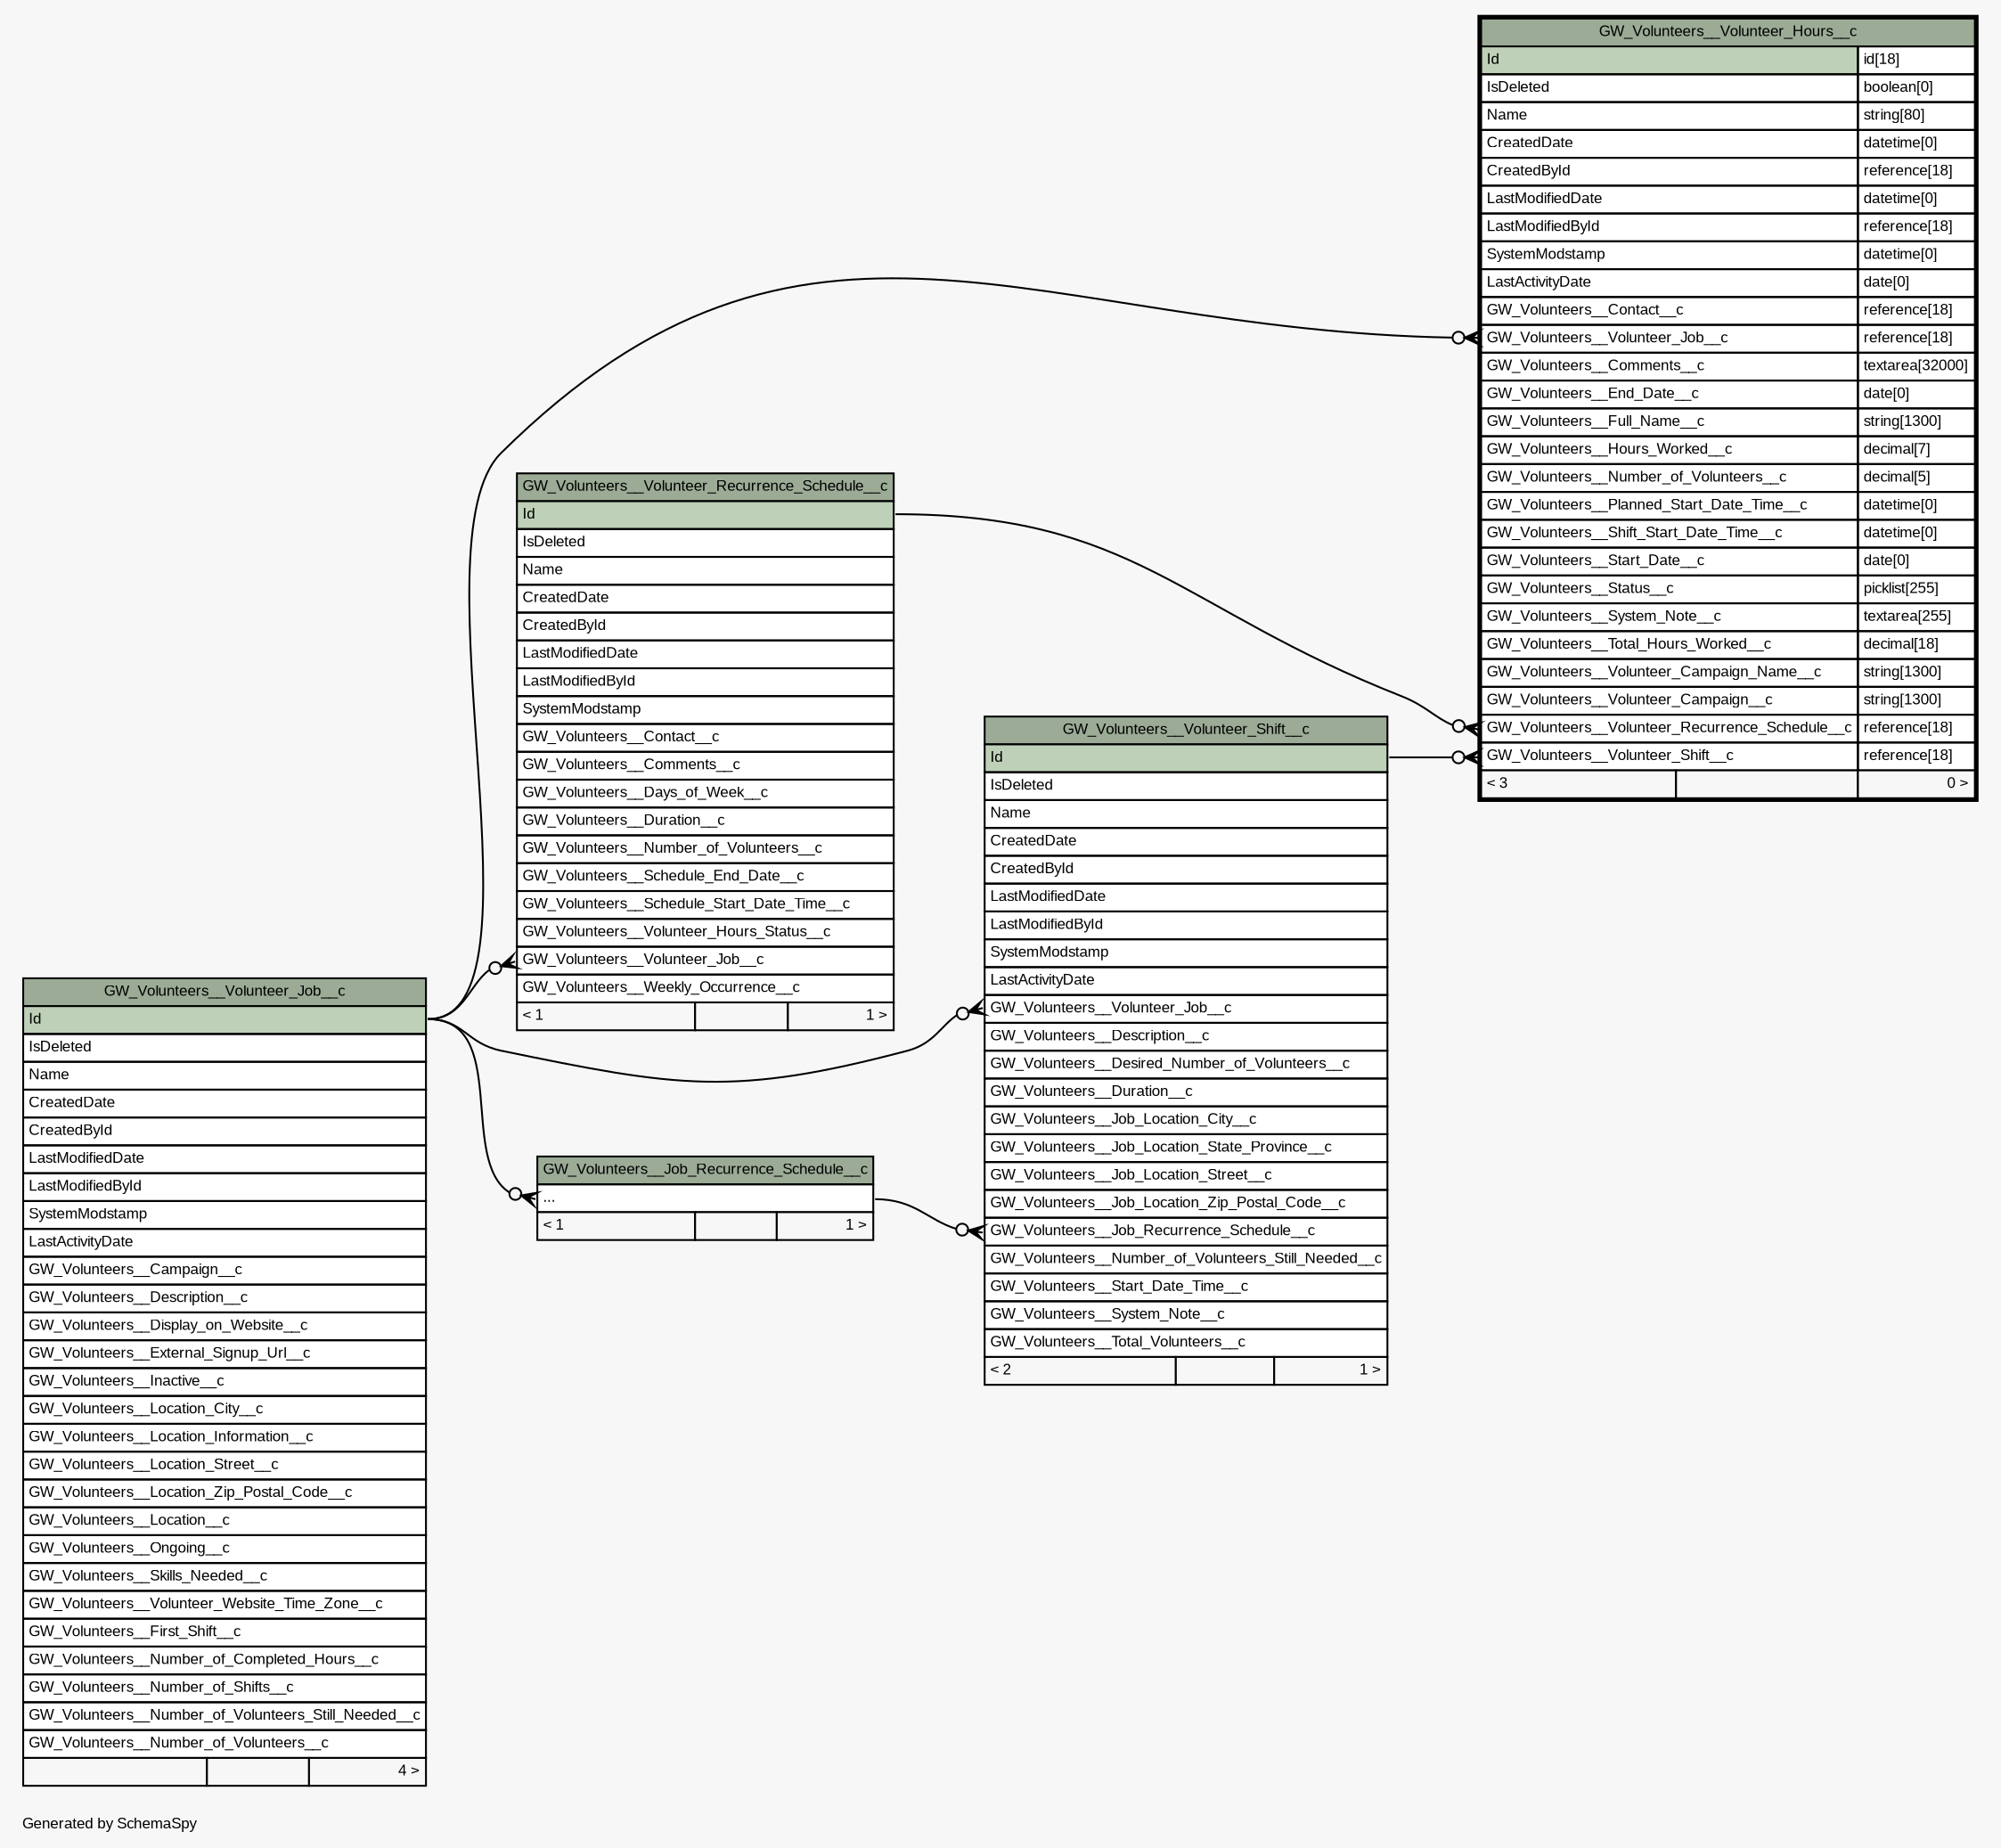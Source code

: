 // dot 2.40.1 on Mac OS X 10.12.6
// SchemaSpy rev 590
digraph "twoDegreesRelationshipsDiagram" {
  graph [
    rankdir="RL"
    bgcolor="#f7f7f7"
    label="\nGenerated by SchemaSpy"
    labeljust="l"
    nodesep="0.18"
    ranksep="0.46"
    fontname="Arial"
    fontsize="8"
  ];
  node [
    fontname="Arial"
    fontsize="8"
    shape="plaintext"
  ];
  edge [
    arrowsize="0.8"
  ];
  "GW_Volunteers__Job_Recurrence_Schedule__c":"elipses":w -> "GW_Volunteers__Volunteer_Job__c":"Id":e [arrowhead=none dir=back arrowtail=crowodot];
  "GW_Volunteers__Volunteer_Hours__c":"GW_Volunteers__Volunteer_Job__c":w -> "GW_Volunteers__Volunteer_Job__c":"Id":e [arrowhead=none dir=back arrowtail=crowodot];
  "GW_Volunteers__Volunteer_Hours__c":"GW_Volunteers__Volunteer_Recurrence_Schedule__c":w -> "GW_Volunteers__Volunteer_Recurrence_Schedule__c":"Id":e [arrowhead=none dir=back arrowtail=crowodot];
  "GW_Volunteers__Volunteer_Hours__c":"GW_Volunteers__Volunteer_Shift__c":w -> "GW_Volunteers__Volunteer_Shift__c":"Id":e [arrowhead=none dir=back arrowtail=crowodot];
  "GW_Volunteers__Volunteer_Recurrence_Schedule__c":"GW_Volunteers__Volunteer_Job__c":w -> "GW_Volunteers__Volunteer_Job__c":"Id":e [arrowhead=none dir=back arrowtail=crowodot];
  "GW_Volunteers__Volunteer_Shift__c":"GW_Volunteers__Job_Recurrence_Schedule__c":w -> "GW_Volunteers__Job_Recurrence_Schedule__c":"elipses":e [arrowhead=none dir=back arrowtail=crowodot];
  "GW_Volunteers__Volunteer_Shift__c":"GW_Volunteers__Volunteer_Job__c":w -> "GW_Volunteers__Volunteer_Job__c":"Id":e [arrowhead=none dir=back arrowtail=crowodot];
  "GW_Volunteers__Job_Recurrence_Schedule__c" [
    label=<
    <TABLE BORDER="0" CELLBORDER="1" CELLSPACING="0" BGCOLOR="#ffffff">
      <TR><TD COLSPAN="3" BGCOLOR="#9bab96" ALIGN="CENTER">GW_Volunteers__Job_Recurrence_Schedule__c</TD></TR>
      <TR><TD PORT="elipses" COLSPAN="3" ALIGN="LEFT">...</TD></TR>
      <TR><TD ALIGN="LEFT" BGCOLOR="#f7f7f7">&lt; 1</TD><TD ALIGN="RIGHT" BGCOLOR="#f7f7f7">  </TD><TD ALIGN="RIGHT" BGCOLOR="#f7f7f7">1 &gt;</TD></TR>
    </TABLE>>
    URL="GW_Volunteers__Job_Recurrence_Schedule__c.html"
    tooltip="GW_Volunteers__Job_Recurrence_Schedule__c"
  ];
  "GW_Volunteers__Volunteer_Hours__c" [
    label=<
    <TABLE BORDER="2" CELLBORDER="1" CELLSPACING="0" BGCOLOR="#ffffff">
      <TR><TD COLSPAN="3" BGCOLOR="#9bab96" ALIGN="CENTER">GW_Volunteers__Volunteer_Hours__c</TD></TR>
      <TR><TD PORT="Id" COLSPAN="2" BGCOLOR="#bed1b8" ALIGN="LEFT">Id</TD><TD PORT="Id.type" ALIGN="LEFT">id[18]</TD></TR>
      <TR><TD PORT="IsDeleted" COLSPAN="2" ALIGN="LEFT">IsDeleted</TD><TD PORT="IsDeleted.type" ALIGN="LEFT">boolean[0]</TD></TR>
      <TR><TD PORT="Name" COLSPAN="2" ALIGN="LEFT">Name</TD><TD PORT="Name.type" ALIGN="LEFT">string[80]</TD></TR>
      <TR><TD PORT="CreatedDate" COLSPAN="2" ALIGN="LEFT">CreatedDate</TD><TD PORT="CreatedDate.type" ALIGN="LEFT">datetime[0]</TD></TR>
      <TR><TD PORT="CreatedById" COLSPAN="2" ALIGN="LEFT">CreatedById</TD><TD PORT="CreatedById.type" ALIGN="LEFT">reference[18]</TD></TR>
      <TR><TD PORT="LastModifiedDate" COLSPAN="2" ALIGN="LEFT">LastModifiedDate</TD><TD PORT="LastModifiedDate.type" ALIGN="LEFT">datetime[0]</TD></TR>
      <TR><TD PORT="LastModifiedById" COLSPAN="2" ALIGN="LEFT">LastModifiedById</TD><TD PORT="LastModifiedById.type" ALIGN="LEFT">reference[18]</TD></TR>
      <TR><TD PORT="SystemModstamp" COLSPAN="2" ALIGN="LEFT">SystemModstamp</TD><TD PORT="SystemModstamp.type" ALIGN="LEFT">datetime[0]</TD></TR>
      <TR><TD PORT="LastActivityDate" COLSPAN="2" ALIGN="LEFT">LastActivityDate</TD><TD PORT="LastActivityDate.type" ALIGN="LEFT">date[0]</TD></TR>
      <TR><TD PORT="GW_Volunteers__Contact__c" COLSPAN="2" ALIGN="LEFT">GW_Volunteers__Contact__c</TD><TD PORT="GW_Volunteers__Contact__c.type" ALIGN="LEFT">reference[18]</TD></TR>
      <TR><TD PORT="GW_Volunteers__Volunteer_Job__c" COLSPAN="2" ALIGN="LEFT">GW_Volunteers__Volunteer_Job__c</TD><TD PORT="GW_Volunteers__Volunteer_Job__c.type" ALIGN="LEFT">reference[18]</TD></TR>
      <TR><TD PORT="GW_Volunteers__Comments__c" COLSPAN="2" ALIGN="LEFT">GW_Volunteers__Comments__c</TD><TD PORT="GW_Volunteers__Comments__c.type" ALIGN="LEFT">textarea[32000]</TD></TR>
      <TR><TD PORT="GW_Volunteers__End_Date__c" COLSPAN="2" ALIGN="LEFT">GW_Volunteers__End_Date__c</TD><TD PORT="GW_Volunteers__End_Date__c.type" ALIGN="LEFT">date[0]</TD></TR>
      <TR><TD PORT="GW_Volunteers__Full_Name__c" COLSPAN="2" ALIGN="LEFT">GW_Volunteers__Full_Name__c</TD><TD PORT="GW_Volunteers__Full_Name__c.type" ALIGN="LEFT">string[1300]</TD></TR>
      <TR><TD PORT="GW_Volunteers__Hours_Worked__c" COLSPAN="2" ALIGN="LEFT">GW_Volunteers__Hours_Worked__c</TD><TD PORT="GW_Volunteers__Hours_Worked__c.type" ALIGN="LEFT">decimal[7]</TD></TR>
      <TR><TD PORT="GW_Volunteers__Number_of_Volunteers__c" COLSPAN="2" ALIGN="LEFT">GW_Volunteers__Number_of_Volunteers__c</TD><TD PORT="GW_Volunteers__Number_of_Volunteers__c.type" ALIGN="LEFT">decimal[5]</TD></TR>
      <TR><TD PORT="GW_Volunteers__Planned_Start_Date_Time__c" COLSPAN="2" ALIGN="LEFT">GW_Volunteers__Planned_Start_Date_Time__c</TD><TD PORT="GW_Volunteers__Planned_Start_Date_Time__c.type" ALIGN="LEFT">datetime[0]</TD></TR>
      <TR><TD PORT="GW_Volunteers__Shift_Start_Date_Time__c" COLSPAN="2" ALIGN="LEFT">GW_Volunteers__Shift_Start_Date_Time__c</TD><TD PORT="GW_Volunteers__Shift_Start_Date_Time__c.type" ALIGN="LEFT">datetime[0]</TD></TR>
      <TR><TD PORT="GW_Volunteers__Start_Date__c" COLSPAN="2" ALIGN="LEFT">GW_Volunteers__Start_Date__c</TD><TD PORT="GW_Volunteers__Start_Date__c.type" ALIGN="LEFT">date[0]</TD></TR>
      <TR><TD PORT="GW_Volunteers__Status__c" COLSPAN="2" ALIGN="LEFT">GW_Volunteers__Status__c</TD><TD PORT="GW_Volunteers__Status__c.type" ALIGN="LEFT">picklist[255]</TD></TR>
      <TR><TD PORT="GW_Volunteers__System_Note__c" COLSPAN="2" ALIGN="LEFT">GW_Volunteers__System_Note__c</TD><TD PORT="GW_Volunteers__System_Note__c.type" ALIGN="LEFT">textarea[255]</TD></TR>
      <TR><TD PORT="GW_Volunteers__Total_Hours_Worked__c" COLSPAN="2" ALIGN="LEFT">GW_Volunteers__Total_Hours_Worked__c</TD><TD PORT="GW_Volunteers__Total_Hours_Worked__c.type" ALIGN="LEFT">decimal[18]</TD></TR>
      <TR><TD PORT="GW_Volunteers__Volunteer_Campaign_Name__c" COLSPAN="2" ALIGN="LEFT">GW_Volunteers__Volunteer_Campaign_Name__c</TD><TD PORT="GW_Volunteers__Volunteer_Campaign_Name__c.type" ALIGN="LEFT">string[1300]</TD></TR>
      <TR><TD PORT="GW_Volunteers__Volunteer_Campaign__c" COLSPAN="2" ALIGN="LEFT">GW_Volunteers__Volunteer_Campaign__c</TD><TD PORT="GW_Volunteers__Volunteer_Campaign__c.type" ALIGN="LEFT">string[1300]</TD></TR>
      <TR><TD PORT="GW_Volunteers__Volunteer_Recurrence_Schedule__c" COLSPAN="2" ALIGN="LEFT">GW_Volunteers__Volunteer_Recurrence_Schedule__c</TD><TD PORT="GW_Volunteers__Volunteer_Recurrence_Schedule__c.type" ALIGN="LEFT">reference[18]</TD></TR>
      <TR><TD PORT="GW_Volunteers__Volunteer_Shift__c" COLSPAN="2" ALIGN="LEFT">GW_Volunteers__Volunteer_Shift__c</TD><TD PORT="GW_Volunteers__Volunteer_Shift__c.type" ALIGN="LEFT">reference[18]</TD></TR>
      <TR><TD ALIGN="LEFT" BGCOLOR="#f7f7f7">&lt; 3</TD><TD ALIGN="RIGHT" BGCOLOR="#f7f7f7">  </TD><TD ALIGN="RIGHT" BGCOLOR="#f7f7f7">0 &gt;</TD></TR>
    </TABLE>>
    URL="GW_Volunteers__Volunteer_Hours__c.html"
    tooltip="GW_Volunteers__Volunteer_Hours__c"
  ];
  "GW_Volunteers__Volunteer_Job__c" [
    label=<
    <TABLE BORDER="0" CELLBORDER="1" CELLSPACING="0" BGCOLOR="#ffffff">
      <TR><TD COLSPAN="3" BGCOLOR="#9bab96" ALIGN="CENTER">GW_Volunteers__Volunteer_Job__c</TD></TR>
      <TR><TD PORT="Id" COLSPAN="3" BGCOLOR="#bed1b8" ALIGN="LEFT">Id</TD></TR>
      <TR><TD PORT="IsDeleted" COLSPAN="3" ALIGN="LEFT">IsDeleted</TD></TR>
      <TR><TD PORT="Name" COLSPAN="3" ALIGN="LEFT">Name</TD></TR>
      <TR><TD PORT="CreatedDate" COLSPAN="3" ALIGN="LEFT">CreatedDate</TD></TR>
      <TR><TD PORT="CreatedById" COLSPAN="3" ALIGN="LEFT">CreatedById</TD></TR>
      <TR><TD PORT="LastModifiedDate" COLSPAN="3" ALIGN="LEFT">LastModifiedDate</TD></TR>
      <TR><TD PORT="LastModifiedById" COLSPAN="3" ALIGN="LEFT">LastModifiedById</TD></TR>
      <TR><TD PORT="SystemModstamp" COLSPAN="3" ALIGN="LEFT">SystemModstamp</TD></TR>
      <TR><TD PORT="LastActivityDate" COLSPAN="3" ALIGN="LEFT">LastActivityDate</TD></TR>
      <TR><TD PORT="GW_Volunteers__Campaign__c" COLSPAN="3" ALIGN="LEFT">GW_Volunteers__Campaign__c</TD></TR>
      <TR><TD PORT="GW_Volunteers__Description__c" COLSPAN="3" ALIGN="LEFT">GW_Volunteers__Description__c</TD></TR>
      <TR><TD PORT="GW_Volunteers__Display_on_Website__c" COLSPAN="3" ALIGN="LEFT">GW_Volunteers__Display_on_Website__c</TD></TR>
      <TR><TD PORT="GW_Volunteers__External_Signup_Url__c" COLSPAN="3" ALIGN="LEFT">GW_Volunteers__External_Signup_Url__c</TD></TR>
      <TR><TD PORT="GW_Volunteers__Inactive__c" COLSPAN="3" ALIGN="LEFT">GW_Volunteers__Inactive__c</TD></TR>
      <TR><TD PORT="GW_Volunteers__Location_City__c" COLSPAN="3" ALIGN="LEFT">GW_Volunteers__Location_City__c</TD></TR>
      <TR><TD PORT="GW_Volunteers__Location_Information__c" COLSPAN="3" ALIGN="LEFT">GW_Volunteers__Location_Information__c</TD></TR>
      <TR><TD PORT="GW_Volunteers__Location_Street__c" COLSPAN="3" ALIGN="LEFT">GW_Volunteers__Location_Street__c</TD></TR>
      <TR><TD PORT="GW_Volunteers__Location_Zip_Postal_Code__c" COLSPAN="3" ALIGN="LEFT">GW_Volunteers__Location_Zip_Postal_Code__c</TD></TR>
      <TR><TD PORT="GW_Volunteers__Location__c" COLSPAN="3" ALIGN="LEFT">GW_Volunteers__Location__c</TD></TR>
      <TR><TD PORT="GW_Volunteers__Ongoing__c" COLSPAN="3" ALIGN="LEFT">GW_Volunteers__Ongoing__c</TD></TR>
      <TR><TD PORT="GW_Volunteers__Skills_Needed__c" COLSPAN="3" ALIGN="LEFT">GW_Volunteers__Skills_Needed__c</TD></TR>
      <TR><TD PORT="GW_Volunteers__Volunteer_Website_Time_Zone__c" COLSPAN="3" ALIGN="LEFT">GW_Volunteers__Volunteer_Website_Time_Zone__c</TD></TR>
      <TR><TD PORT="GW_Volunteers__First_Shift__c" COLSPAN="3" ALIGN="LEFT">GW_Volunteers__First_Shift__c</TD></TR>
      <TR><TD PORT="GW_Volunteers__Number_of_Completed_Hours__c" COLSPAN="3" ALIGN="LEFT">GW_Volunteers__Number_of_Completed_Hours__c</TD></TR>
      <TR><TD PORT="GW_Volunteers__Number_of_Shifts__c" COLSPAN="3" ALIGN="LEFT">GW_Volunteers__Number_of_Shifts__c</TD></TR>
      <TR><TD PORT="GW_Volunteers__Number_of_Volunteers_Still_Needed__c" COLSPAN="3" ALIGN="LEFT">GW_Volunteers__Number_of_Volunteers_Still_Needed__c</TD></TR>
      <TR><TD PORT="GW_Volunteers__Number_of_Volunteers__c" COLSPAN="3" ALIGN="LEFT">GW_Volunteers__Number_of_Volunteers__c</TD></TR>
      <TR><TD ALIGN="LEFT" BGCOLOR="#f7f7f7">  </TD><TD ALIGN="RIGHT" BGCOLOR="#f7f7f7">  </TD><TD ALIGN="RIGHT" BGCOLOR="#f7f7f7">4 &gt;</TD></TR>
    </TABLE>>
    URL="GW_Volunteers__Volunteer_Job__c.html"
    tooltip="GW_Volunteers__Volunteer_Job__c"
  ];
  "GW_Volunteers__Volunteer_Recurrence_Schedule__c" [
    label=<
    <TABLE BORDER="0" CELLBORDER="1" CELLSPACING="0" BGCOLOR="#ffffff">
      <TR><TD COLSPAN="3" BGCOLOR="#9bab96" ALIGN="CENTER">GW_Volunteers__Volunteer_Recurrence_Schedule__c</TD></TR>
      <TR><TD PORT="Id" COLSPAN="3" BGCOLOR="#bed1b8" ALIGN="LEFT">Id</TD></TR>
      <TR><TD PORT="IsDeleted" COLSPAN="3" ALIGN="LEFT">IsDeleted</TD></TR>
      <TR><TD PORT="Name" COLSPAN="3" ALIGN="LEFT">Name</TD></TR>
      <TR><TD PORT="CreatedDate" COLSPAN="3" ALIGN="LEFT">CreatedDate</TD></TR>
      <TR><TD PORT="CreatedById" COLSPAN="3" ALIGN="LEFT">CreatedById</TD></TR>
      <TR><TD PORT="LastModifiedDate" COLSPAN="3" ALIGN="LEFT">LastModifiedDate</TD></TR>
      <TR><TD PORT="LastModifiedById" COLSPAN="3" ALIGN="LEFT">LastModifiedById</TD></TR>
      <TR><TD PORT="SystemModstamp" COLSPAN="3" ALIGN="LEFT">SystemModstamp</TD></TR>
      <TR><TD PORT="GW_Volunteers__Contact__c" COLSPAN="3" ALIGN="LEFT">GW_Volunteers__Contact__c</TD></TR>
      <TR><TD PORT="GW_Volunteers__Comments__c" COLSPAN="3" ALIGN="LEFT">GW_Volunteers__Comments__c</TD></TR>
      <TR><TD PORT="GW_Volunteers__Days_of_Week__c" COLSPAN="3" ALIGN="LEFT">GW_Volunteers__Days_of_Week__c</TD></TR>
      <TR><TD PORT="GW_Volunteers__Duration__c" COLSPAN="3" ALIGN="LEFT">GW_Volunteers__Duration__c</TD></TR>
      <TR><TD PORT="GW_Volunteers__Number_of_Volunteers__c" COLSPAN="3" ALIGN="LEFT">GW_Volunteers__Number_of_Volunteers__c</TD></TR>
      <TR><TD PORT="GW_Volunteers__Schedule_End_Date__c" COLSPAN="3" ALIGN="LEFT">GW_Volunteers__Schedule_End_Date__c</TD></TR>
      <TR><TD PORT="GW_Volunteers__Schedule_Start_Date_Time__c" COLSPAN="3" ALIGN="LEFT">GW_Volunteers__Schedule_Start_Date_Time__c</TD></TR>
      <TR><TD PORT="GW_Volunteers__Volunteer_Hours_Status__c" COLSPAN="3" ALIGN="LEFT">GW_Volunteers__Volunteer_Hours_Status__c</TD></TR>
      <TR><TD PORT="GW_Volunteers__Volunteer_Job__c" COLSPAN="3" ALIGN="LEFT">GW_Volunteers__Volunteer_Job__c</TD></TR>
      <TR><TD PORT="GW_Volunteers__Weekly_Occurrence__c" COLSPAN="3" ALIGN="LEFT">GW_Volunteers__Weekly_Occurrence__c</TD></TR>
      <TR><TD ALIGN="LEFT" BGCOLOR="#f7f7f7">&lt; 1</TD><TD ALIGN="RIGHT" BGCOLOR="#f7f7f7">  </TD><TD ALIGN="RIGHT" BGCOLOR="#f7f7f7">1 &gt;</TD></TR>
    </TABLE>>
    URL="GW_Volunteers__Volunteer_Recurrence_Schedule__c.html"
    tooltip="GW_Volunteers__Volunteer_Recurrence_Schedule__c"
  ];
  "GW_Volunteers__Volunteer_Shift__c" [
    label=<
    <TABLE BORDER="0" CELLBORDER="1" CELLSPACING="0" BGCOLOR="#ffffff">
      <TR><TD COLSPAN="3" BGCOLOR="#9bab96" ALIGN="CENTER">GW_Volunteers__Volunteer_Shift__c</TD></TR>
      <TR><TD PORT="Id" COLSPAN="3" BGCOLOR="#bed1b8" ALIGN="LEFT">Id</TD></TR>
      <TR><TD PORT="IsDeleted" COLSPAN="3" ALIGN="LEFT">IsDeleted</TD></TR>
      <TR><TD PORT="Name" COLSPAN="3" ALIGN="LEFT">Name</TD></TR>
      <TR><TD PORT="CreatedDate" COLSPAN="3" ALIGN="LEFT">CreatedDate</TD></TR>
      <TR><TD PORT="CreatedById" COLSPAN="3" ALIGN="LEFT">CreatedById</TD></TR>
      <TR><TD PORT="LastModifiedDate" COLSPAN="3" ALIGN="LEFT">LastModifiedDate</TD></TR>
      <TR><TD PORT="LastModifiedById" COLSPAN="3" ALIGN="LEFT">LastModifiedById</TD></TR>
      <TR><TD PORT="SystemModstamp" COLSPAN="3" ALIGN="LEFT">SystemModstamp</TD></TR>
      <TR><TD PORT="LastActivityDate" COLSPAN="3" ALIGN="LEFT">LastActivityDate</TD></TR>
      <TR><TD PORT="GW_Volunteers__Volunteer_Job__c" COLSPAN="3" ALIGN="LEFT">GW_Volunteers__Volunteer_Job__c</TD></TR>
      <TR><TD PORT="GW_Volunteers__Description__c" COLSPAN="3" ALIGN="LEFT">GW_Volunteers__Description__c</TD></TR>
      <TR><TD PORT="GW_Volunteers__Desired_Number_of_Volunteers__c" COLSPAN="3" ALIGN="LEFT">GW_Volunteers__Desired_Number_of_Volunteers__c</TD></TR>
      <TR><TD PORT="GW_Volunteers__Duration__c" COLSPAN="3" ALIGN="LEFT">GW_Volunteers__Duration__c</TD></TR>
      <TR><TD PORT="GW_Volunteers__Job_Location_City__c" COLSPAN="3" ALIGN="LEFT">GW_Volunteers__Job_Location_City__c</TD></TR>
      <TR><TD PORT="GW_Volunteers__Job_Location_State_Province__c" COLSPAN="3" ALIGN="LEFT">GW_Volunteers__Job_Location_State_Province__c</TD></TR>
      <TR><TD PORT="GW_Volunteers__Job_Location_Street__c" COLSPAN="3" ALIGN="LEFT">GW_Volunteers__Job_Location_Street__c</TD></TR>
      <TR><TD PORT="GW_Volunteers__Job_Location_Zip_Postal_Code__c" COLSPAN="3" ALIGN="LEFT">GW_Volunteers__Job_Location_Zip_Postal_Code__c</TD></TR>
      <TR><TD PORT="GW_Volunteers__Job_Recurrence_Schedule__c" COLSPAN="3" ALIGN="LEFT">GW_Volunteers__Job_Recurrence_Schedule__c</TD></TR>
      <TR><TD PORT="GW_Volunteers__Number_of_Volunteers_Still_Needed__c" COLSPAN="3" ALIGN="LEFT">GW_Volunteers__Number_of_Volunteers_Still_Needed__c</TD></TR>
      <TR><TD PORT="GW_Volunteers__Start_Date_Time__c" COLSPAN="3" ALIGN="LEFT">GW_Volunteers__Start_Date_Time__c</TD></TR>
      <TR><TD PORT="GW_Volunteers__System_Note__c" COLSPAN="3" ALIGN="LEFT">GW_Volunteers__System_Note__c</TD></TR>
      <TR><TD PORT="GW_Volunteers__Total_Volunteers__c" COLSPAN="3" ALIGN="LEFT">GW_Volunteers__Total_Volunteers__c</TD></TR>
      <TR><TD ALIGN="LEFT" BGCOLOR="#f7f7f7">&lt; 2</TD><TD ALIGN="RIGHT" BGCOLOR="#f7f7f7">  </TD><TD ALIGN="RIGHT" BGCOLOR="#f7f7f7">1 &gt;</TD></TR>
    </TABLE>>
    URL="GW_Volunteers__Volunteer_Shift__c.html"
    tooltip="GW_Volunteers__Volunteer_Shift__c"
  ];
}
